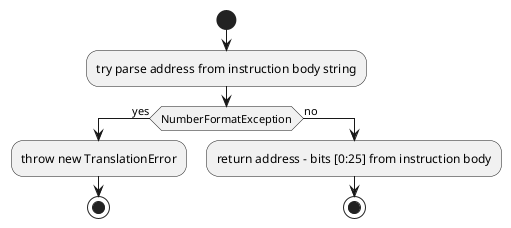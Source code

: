 @startuml
start
:try parse address from instruction body string;
if (NumberFormatException) then (yes)
    :throw new TranslationError;
    stop
else (no)
    :return address - bits [0:25] from instruction body;
    stop
endif
@enduml